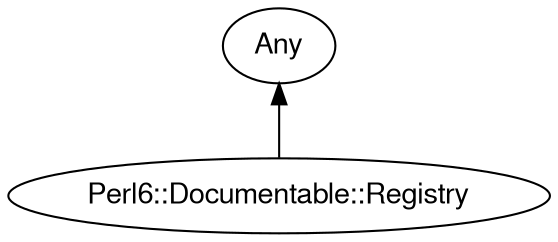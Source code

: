digraph "perl6-type-graph" {
    rankdir=BT;
    splines=polyline;
    overlap=false; 
    // Types
    "Perl6::Documentable::Registry" [color="#000000", fontcolor="#000000", href="/type/Perl6::Documentable::Registry", fontname="FreeSans"];
    "Any" [color="#000000", fontcolor="#000000", href="/type/Any", fontname="FreeSans"];

    // Superclasses
    "Perl6::Documentable::Registry" -> "Any" [color="#000000"];

    // Roles
}

